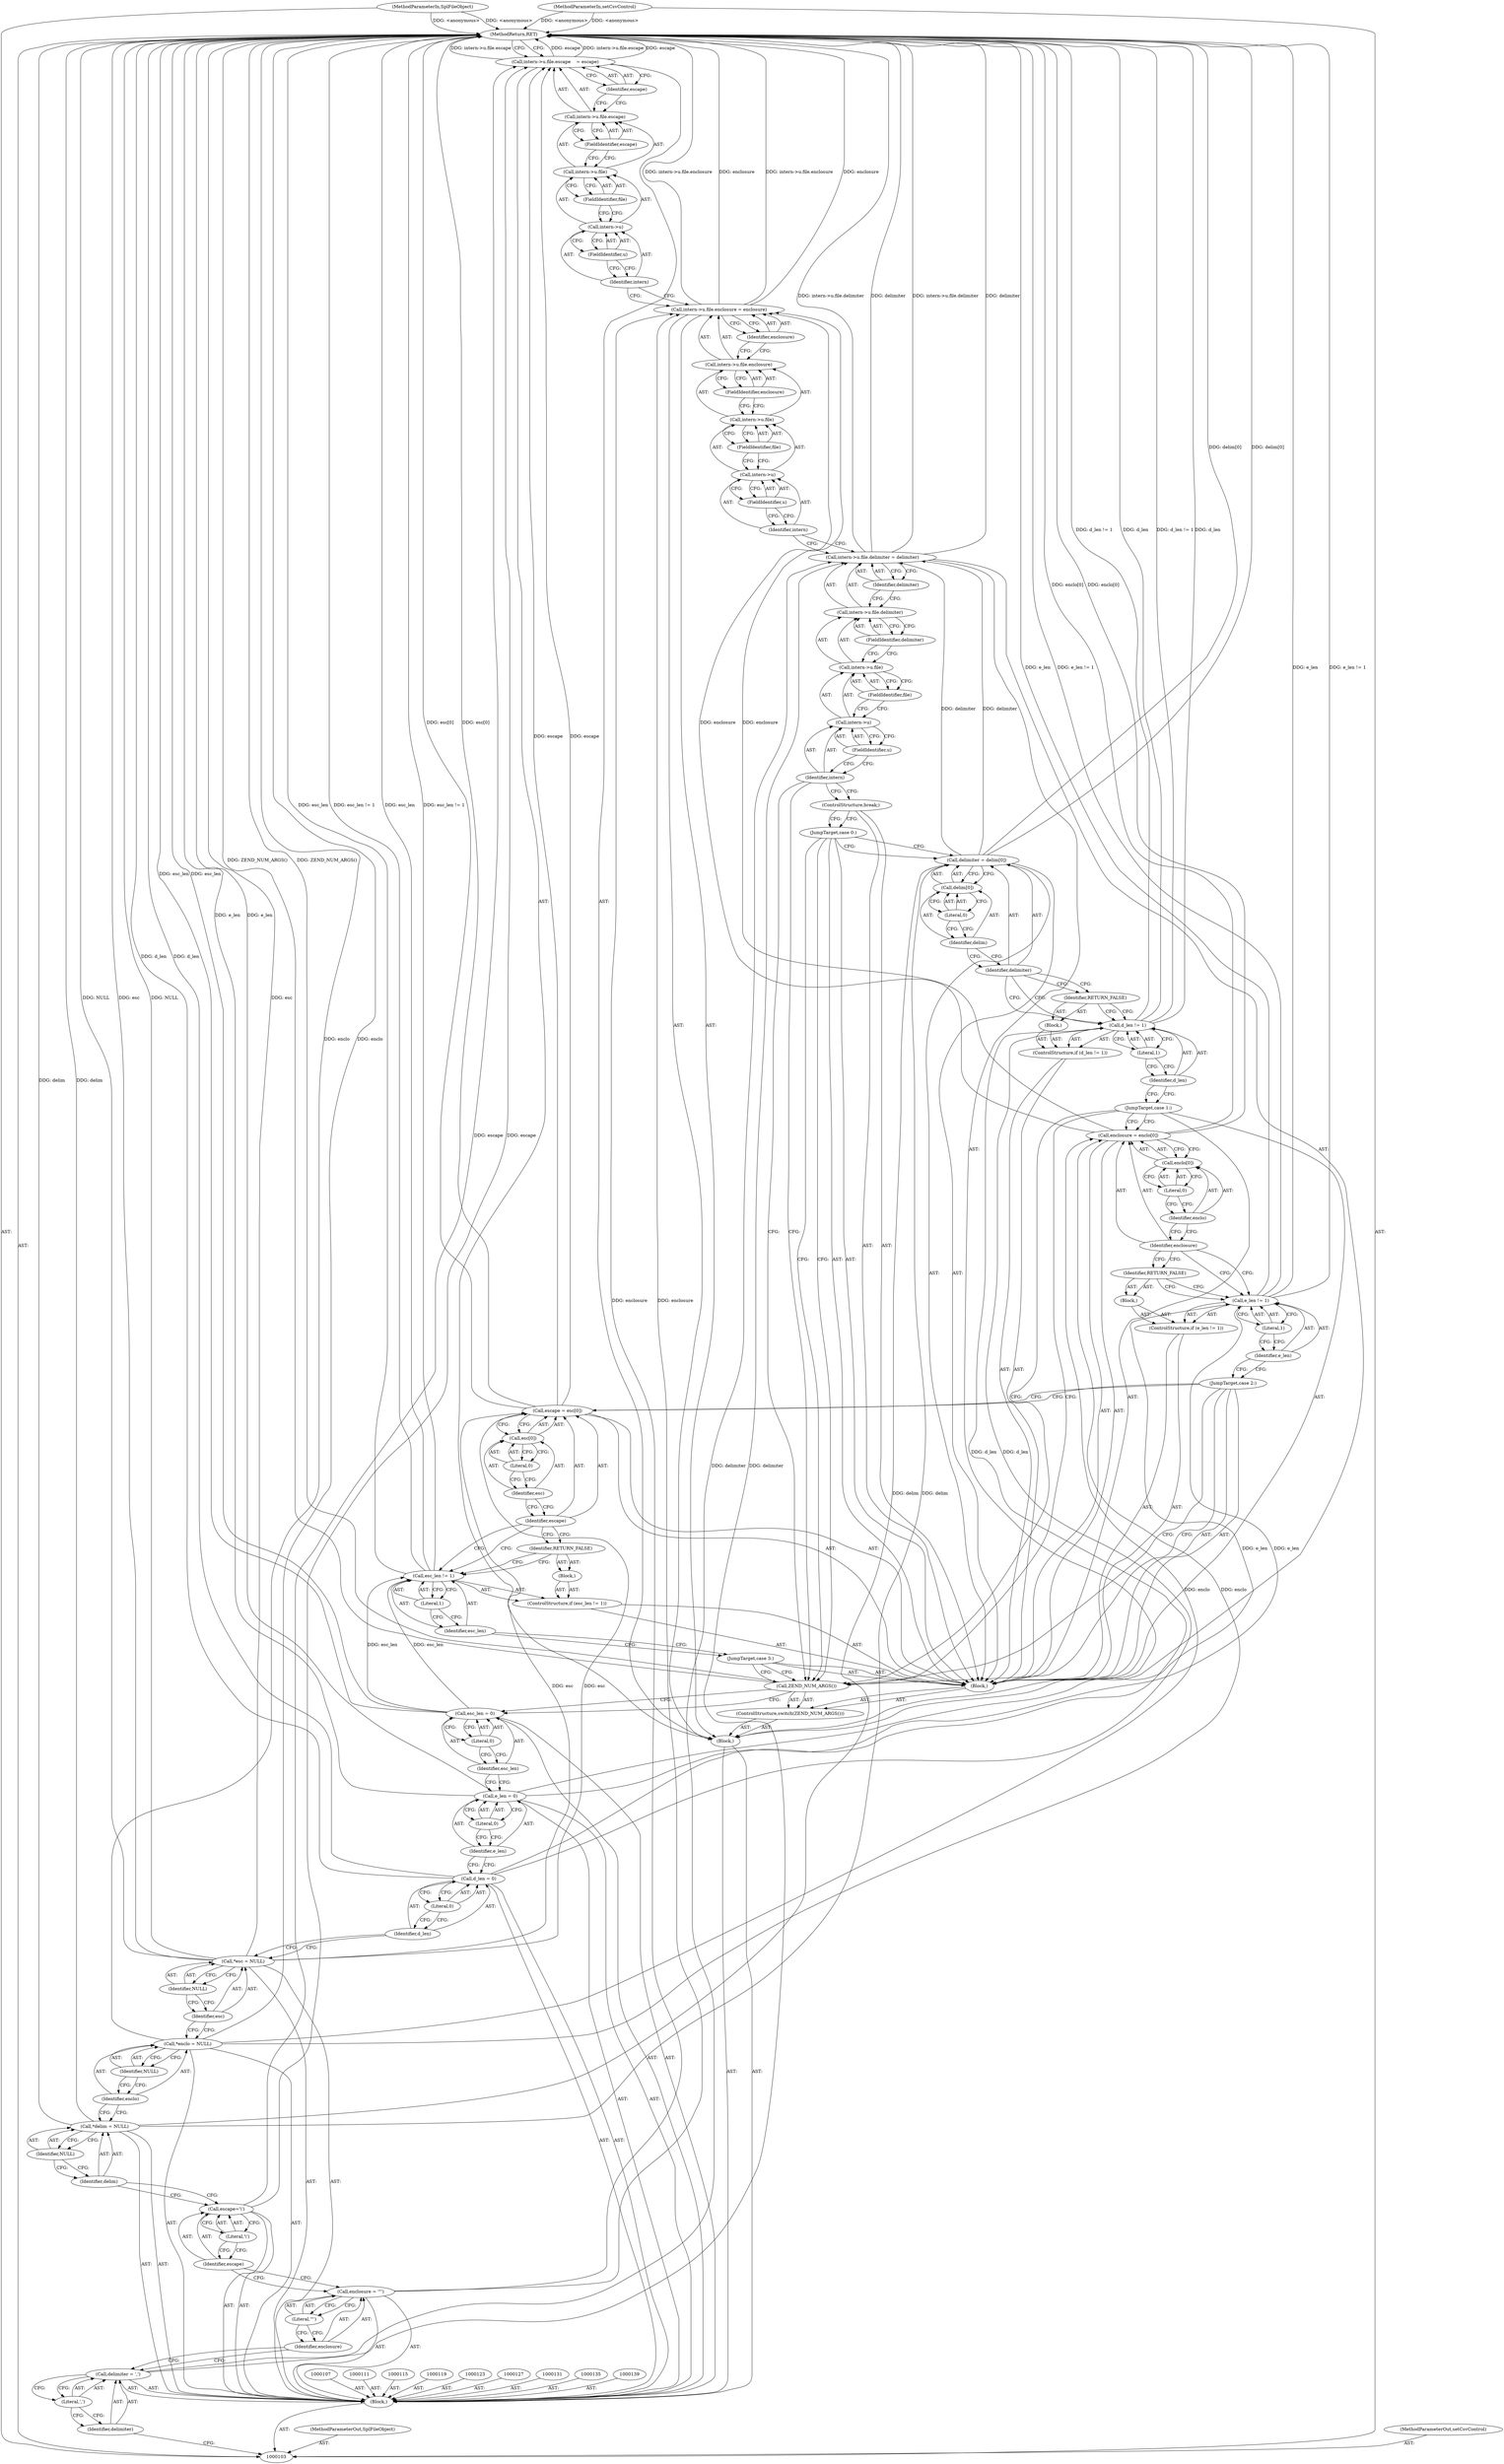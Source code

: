 digraph "0_php-src_7245bff300d3fa8bacbef7897ff080a6f1c23eba?w=1_36" {
"1000212" [label="(MethodReturn,RET)"];
"1000104" [label="(MethodParameterIn,SplFileObject)"];
"1000249" [label="(MethodParameterOut,SplFileObject)"];
"1000105" [label="(MethodParameterIn,setCsvControl)"];
"1000250" [label="(MethodParameterOut,setCsvControl)"];
"1000146" [label="(Block,)"];
"1000147" [label="(JumpTarget,case 3:)"];
"1000151" [label="(Literal,1)"];
"1000152" [label="(Block,)"];
"1000148" [label="(ControlStructure,if (esc_len != 1))"];
"1000149" [label="(Call,esc_len != 1)"];
"1000150" [label="(Identifier,esc_len)"];
"1000153" [label="(Identifier,RETURN_FALSE)"];
"1000156" [label="(Call,esc[0])"];
"1000157" [label="(Identifier,esc)"];
"1000158" [label="(Literal,0)"];
"1000154" [label="(Call,escape = esc[0])"];
"1000155" [label="(Identifier,escape)"];
"1000159" [label="(JumpTarget,case 2:)"];
"1000163" [label="(Literal,1)"];
"1000164" [label="(Block,)"];
"1000160" [label="(ControlStructure,if (e_len != 1))"];
"1000161" [label="(Call,e_len != 1)"];
"1000162" [label="(Identifier,e_len)"];
"1000106" [label="(Block,)"];
"1000165" [label="(Identifier,RETURN_FALSE)"];
"1000168" [label="(Call,enclo[0])"];
"1000169" [label="(Identifier,enclo)"];
"1000170" [label="(Literal,0)"];
"1000166" [label="(Call,enclosure = enclo[0])"];
"1000167" [label="(Identifier,enclosure)"];
"1000171" [label="(JumpTarget,case 1:)"];
"1000175" [label="(Literal,1)"];
"1000176" [label="(Block,)"];
"1000172" [label="(ControlStructure,if (d_len != 1))"];
"1000173" [label="(Call,d_len != 1)"];
"1000174" [label="(Identifier,d_len)"];
"1000177" [label="(Identifier,RETURN_FALSE)"];
"1000180" [label="(Call,delim[0])"];
"1000181" [label="(Identifier,delim)"];
"1000182" [label="(Literal,0)"];
"1000178" [label="(Call,delimiter = delim[0])"];
"1000179" [label="(Identifier,delimiter)"];
"1000183" [label="(JumpTarget,case 0:)"];
"1000184" [label="(ControlStructure,break;)"];
"1000190" [label="(FieldIdentifier,u)"];
"1000191" [label="(FieldIdentifier,file)"];
"1000192" [label="(FieldIdentifier,delimiter)"];
"1000185" [label="(Call,intern->u.file.delimiter = delimiter)"];
"1000186" [label="(Call,intern->u.file.delimiter)"];
"1000187" [label="(Call,intern->u.file)"];
"1000188" [label="(Call,intern->u)"];
"1000189" [label="(Identifier,intern)"];
"1000193" [label="(Identifier,delimiter)"];
"1000199" [label="(FieldIdentifier,u)"];
"1000200" [label="(FieldIdentifier,file)"];
"1000201" [label="(FieldIdentifier,enclosure)"];
"1000194" [label="(Call,intern->u.file.enclosure = enclosure)"];
"1000195" [label="(Call,intern->u.file.enclosure)"];
"1000196" [label="(Call,intern->u.file)"];
"1000197" [label="(Call,intern->u)"];
"1000198" [label="(Identifier,intern)"];
"1000202" [label="(Identifier,enclosure)"];
"1000208" [label="(FieldIdentifier,u)"];
"1000209" [label="(FieldIdentifier,file)"];
"1000210" [label="(FieldIdentifier,escape)"];
"1000203" [label="(Call,intern->u.file.escape    = escape)"];
"1000204" [label="(Call,intern->u.file.escape)"];
"1000205" [label="(Call,intern->u.file)"];
"1000206" [label="(Call,intern->u)"];
"1000207" [label="(Identifier,intern)"];
"1000211" [label="(Identifier,escape)"];
"1000110" [label="(Literal,',')"];
"1000112" [label="(Call,enclosure = '\"')"];
"1000113" [label="(Identifier,enclosure)"];
"1000114" [label="(Literal,'\"')"];
"1000116" [label="(Call,escape='\\')"];
"1000117" [label="(Identifier,escape)"];
"1000118" [label="(Literal,'\\')"];
"1000108" [label="(Call,delimiter = ',')"];
"1000109" [label="(Identifier,delimiter)"];
"1000122" [label="(Identifier,NULL)"];
"1000124" [label="(Call,*enclo = NULL)"];
"1000125" [label="(Identifier,enclo)"];
"1000126" [label="(Identifier,NULL)"];
"1000128" [label="(Call,*esc = NULL)"];
"1000129" [label="(Identifier,esc)"];
"1000130" [label="(Identifier,NULL)"];
"1000120" [label="(Call,*delim = NULL)"];
"1000121" [label="(Identifier,delim)"];
"1000134" [label="(Literal,0)"];
"1000136" [label="(Call,e_len = 0)"];
"1000137" [label="(Identifier,e_len)"];
"1000138" [label="(Literal,0)"];
"1000140" [label="(Call,esc_len = 0)"];
"1000141" [label="(Identifier,esc_len)"];
"1000142" [label="(Literal,0)"];
"1000132" [label="(Call,d_len = 0)"];
"1000133" [label="(Identifier,d_len)"];
"1000143" [label="(Block,)"];
"1000145" [label="(Call,ZEND_NUM_ARGS())"];
"1000144" [label="(ControlStructure,switch(ZEND_NUM_ARGS()))"];
"1000212" -> "1000103"  [label="AST: "];
"1000212" -> "1000203"  [label="CFG: "];
"1000104" -> "1000212"  [label="DDG: <anonymous>"];
"1000105" -> "1000212"  [label="DDG: <anonymous>"];
"1000128" -> "1000212"  [label="DDG: esc"];
"1000128" -> "1000212"  [label="DDG: NULL"];
"1000149" -> "1000212"  [label="DDG: esc_len != 1"];
"1000149" -> "1000212"  [label="DDG: esc_len"];
"1000161" -> "1000212"  [label="DDG: e_len"];
"1000161" -> "1000212"  [label="DDG: e_len != 1"];
"1000166" -> "1000212"  [label="DDG: enclo[0]"];
"1000185" -> "1000212"  [label="DDG: intern->u.file.delimiter"];
"1000185" -> "1000212"  [label="DDG: delimiter"];
"1000124" -> "1000212"  [label="DDG: enclo"];
"1000140" -> "1000212"  [label="DDG: esc_len"];
"1000194" -> "1000212"  [label="DDG: intern->u.file.enclosure"];
"1000194" -> "1000212"  [label="DDG: enclosure"];
"1000120" -> "1000212"  [label="DDG: delim"];
"1000178" -> "1000212"  [label="DDG: delim[0]"];
"1000132" -> "1000212"  [label="DDG: d_len"];
"1000203" -> "1000212"  [label="DDG: escape"];
"1000203" -> "1000212"  [label="DDG: intern->u.file.escape"];
"1000173" -> "1000212"  [label="DDG: d_len != 1"];
"1000173" -> "1000212"  [label="DDG: d_len"];
"1000145" -> "1000212"  [label="DDG: ZEND_NUM_ARGS()"];
"1000154" -> "1000212"  [label="DDG: esc[0]"];
"1000136" -> "1000212"  [label="DDG: e_len"];
"1000104" -> "1000103"  [label="AST: "];
"1000104" -> "1000212"  [label="DDG: <anonymous>"];
"1000249" -> "1000103"  [label="AST: "];
"1000105" -> "1000103"  [label="AST: "];
"1000105" -> "1000212"  [label="DDG: <anonymous>"];
"1000250" -> "1000103"  [label="AST: "];
"1000146" -> "1000144"  [label="AST: "];
"1000147" -> "1000146"  [label="AST: "];
"1000148" -> "1000146"  [label="AST: "];
"1000154" -> "1000146"  [label="AST: "];
"1000159" -> "1000146"  [label="AST: "];
"1000160" -> "1000146"  [label="AST: "];
"1000166" -> "1000146"  [label="AST: "];
"1000171" -> "1000146"  [label="AST: "];
"1000172" -> "1000146"  [label="AST: "];
"1000178" -> "1000146"  [label="AST: "];
"1000183" -> "1000146"  [label="AST: "];
"1000184" -> "1000146"  [label="AST: "];
"1000147" -> "1000146"  [label="AST: "];
"1000147" -> "1000145"  [label="CFG: "];
"1000150" -> "1000147"  [label="CFG: "];
"1000151" -> "1000149"  [label="AST: "];
"1000151" -> "1000150"  [label="CFG: "];
"1000149" -> "1000151"  [label="CFG: "];
"1000152" -> "1000148"  [label="AST: "];
"1000153" -> "1000152"  [label="AST: "];
"1000148" -> "1000146"  [label="AST: "];
"1000149" -> "1000148"  [label="AST: "];
"1000152" -> "1000148"  [label="AST: "];
"1000149" -> "1000148"  [label="AST: "];
"1000149" -> "1000151"  [label="CFG: "];
"1000150" -> "1000149"  [label="AST: "];
"1000151" -> "1000149"  [label="AST: "];
"1000153" -> "1000149"  [label="CFG: "];
"1000155" -> "1000149"  [label="CFG: "];
"1000149" -> "1000212"  [label="DDG: esc_len != 1"];
"1000149" -> "1000212"  [label="DDG: esc_len"];
"1000140" -> "1000149"  [label="DDG: esc_len"];
"1000150" -> "1000149"  [label="AST: "];
"1000150" -> "1000147"  [label="CFG: "];
"1000151" -> "1000150"  [label="CFG: "];
"1000153" -> "1000152"  [label="AST: "];
"1000153" -> "1000149"  [label="CFG: "];
"1000155" -> "1000153"  [label="CFG: "];
"1000156" -> "1000154"  [label="AST: "];
"1000156" -> "1000158"  [label="CFG: "];
"1000157" -> "1000156"  [label="AST: "];
"1000158" -> "1000156"  [label="AST: "];
"1000154" -> "1000156"  [label="CFG: "];
"1000157" -> "1000156"  [label="AST: "];
"1000157" -> "1000155"  [label="CFG: "];
"1000158" -> "1000157"  [label="CFG: "];
"1000158" -> "1000156"  [label="AST: "];
"1000158" -> "1000157"  [label="CFG: "];
"1000156" -> "1000158"  [label="CFG: "];
"1000154" -> "1000146"  [label="AST: "];
"1000154" -> "1000156"  [label="CFG: "];
"1000155" -> "1000154"  [label="AST: "];
"1000156" -> "1000154"  [label="AST: "];
"1000159" -> "1000154"  [label="CFG: "];
"1000154" -> "1000212"  [label="DDG: esc[0]"];
"1000128" -> "1000154"  [label="DDG: esc"];
"1000154" -> "1000203"  [label="DDG: escape"];
"1000155" -> "1000154"  [label="AST: "];
"1000155" -> "1000153"  [label="CFG: "];
"1000155" -> "1000149"  [label="CFG: "];
"1000157" -> "1000155"  [label="CFG: "];
"1000159" -> "1000146"  [label="AST: "];
"1000159" -> "1000145"  [label="CFG: "];
"1000159" -> "1000154"  [label="CFG: "];
"1000162" -> "1000159"  [label="CFG: "];
"1000163" -> "1000161"  [label="AST: "];
"1000163" -> "1000162"  [label="CFG: "];
"1000161" -> "1000163"  [label="CFG: "];
"1000164" -> "1000160"  [label="AST: "];
"1000165" -> "1000164"  [label="AST: "];
"1000160" -> "1000146"  [label="AST: "];
"1000161" -> "1000160"  [label="AST: "];
"1000164" -> "1000160"  [label="AST: "];
"1000161" -> "1000160"  [label="AST: "];
"1000161" -> "1000163"  [label="CFG: "];
"1000162" -> "1000161"  [label="AST: "];
"1000163" -> "1000161"  [label="AST: "];
"1000165" -> "1000161"  [label="CFG: "];
"1000167" -> "1000161"  [label="CFG: "];
"1000161" -> "1000212"  [label="DDG: e_len"];
"1000161" -> "1000212"  [label="DDG: e_len != 1"];
"1000136" -> "1000161"  [label="DDG: e_len"];
"1000162" -> "1000161"  [label="AST: "];
"1000162" -> "1000159"  [label="CFG: "];
"1000163" -> "1000162"  [label="CFG: "];
"1000106" -> "1000103"  [label="AST: "];
"1000107" -> "1000106"  [label="AST: "];
"1000108" -> "1000106"  [label="AST: "];
"1000111" -> "1000106"  [label="AST: "];
"1000112" -> "1000106"  [label="AST: "];
"1000115" -> "1000106"  [label="AST: "];
"1000116" -> "1000106"  [label="AST: "];
"1000119" -> "1000106"  [label="AST: "];
"1000120" -> "1000106"  [label="AST: "];
"1000123" -> "1000106"  [label="AST: "];
"1000124" -> "1000106"  [label="AST: "];
"1000127" -> "1000106"  [label="AST: "];
"1000128" -> "1000106"  [label="AST: "];
"1000131" -> "1000106"  [label="AST: "];
"1000132" -> "1000106"  [label="AST: "];
"1000135" -> "1000106"  [label="AST: "];
"1000136" -> "1000106"  [label="AST: "];
"1000139" -> "1000106"  [label="AST: "];
"1000140" -> "1000106"  [label="AST: "];
"1000143" -> "1000106"  [label="AST: "];
"1000165" -> "1000164"  [label="AST: "];
"1000165" -> "1000161"  [label="CFG: "];
"1000167" -> "1000165"  [label="CFG: "];
"1000168" -> "1000166"  [label="AST: "];
"1000168" -> "1000170"  [label="CFG: "];
"1000169" -> "1000168"  [label="AST: "];
"1000170" -> "1000168"  [label="AST: "];
"1000166" -> "1000168"  [label="CFG: "];
"1000169" -> "1000168"  [label="AST: "];
"1000169" -> "1000167"  [label="CFG: "];
"1000170" -> "1000169"  [label="CFG: "];
"1000170" -> "1000168"  [label="AST: "];
"1000170" -> "1000169"  [label="CFG: "];
"1000168" -> "1000170"  [label="CFG: "];
"1000166" -> "1000146"  [label="AST: "];
"1000166" -> "1000168"  [label="CFG: "];
"1000167" -> "1000166"  [label="AST: "];
"1000168" -> "1000166"  [label="AST: "];
"1000171" -> "1000166"  [label="CFG: "];
"1000166" -> "1000212"  [label="DDG: enclo[0]"];
"1000124" -> "1000166"  [label="DDG: enclo"];
"1000166" -> "1000194"  [label="DDG: enclosure"];
"1000167" -> "1000166"  [label="AST: "];
"1000167" -> "1000165"  [label="CFG: "];
"1000167" -> "1000161"  [label="CFG: "];
"1000169" -> "1000167"  [label="CFG: "];
"1000171" -> "1000146"  [label="AST: "];
"1000171" -> "1000145"  [label="CFG: "];
"1000171" -> "1000166"  [label="CFG: "];
"1000174" -> "1000171"  [label="CFG: "];
"1000175" -> "1000173"  [label="AST: "];
"1000175" -> "1000174"  [label="CFG: "];
"1000173" -> "1000175"  [label="CFG: "];
"1000176" -> "1000172"  [label="AST: "];
"1000177" -> "1000176"  [label="AST: "];
"1000172" -> "1000146"  [label="AST: "];
"1000173" -> "1000172"  [label="AST: "];
"1000176" -> "1000172"  [label="AST: "];
"1000173" -> "1000172"  [label="AST: "];
"1000173" -> "1000175"  [label="CFG: "];
"1000174" -> "1000173"  [label="AST: "];
"1000175" -> "1000173"  [label="AST: "];
"1000177" -> "1000173"  [label="CFG: "];
"1000179" -> "1000173"  [label="CFG: "];
"1000173" -> "1000212"  [label="DDG: d_len != 1"];
"1000173" -> "1000212"  [label="DDG: d_len"];
"1000132" -> "1000173"  [label="DDG: d_len"];
"1000174" -> "1000173"  [label="AST: "];
"1000174" -> "1000171"  [label="CFG: "];
"1000175" -> "1000174"  [label="CFG: "];
"1000177" -> "1000176"  [label="AST: "];
"1000177" -> "1000173"  [label="CFG: "];
"1000179" -> "1000177"  [label="CFG: "];
"1000180" -> "1000178"  [label="AST: "];
"1000180" -> "1000182"  [label="CFG: "];
"1000181" -> "1000180"  [label="AST: "];
"1000182" -> "1000180"  [label="AST: "];
"1000178" -> "1000180"  [label="CFG: "];
"1000181" -> "1000180"  [label="AST: "];
"1000181" -> "1000179"  [label="CFG: "];
"1000182" -> "1000181"  [label="CFG: "];
"1000182" -> "1000180"  [label="AST: "];
"1000182" -> "1000181"  [label="CFG: "];
"1000180" -> "1000182"  [label="CFG: "];
"1000178" -> "1000146"  [label="AST: "];
"1000178" -> "1000180"  [label="CFG: "];
"1000179" -> "1000178"  [label="AST: "];
"1000180" -> "1000178"  [label="AST: "];
"1000183" -> "1000178"  [label="CFG: "];
"1000178" -> "1000212"  [label="DDG: delim[0]"];
"1000120" -> "1000178"  [label="DDG: delim"];
"1000178" -> "1000185"  [label="DDG: delimiter"];
"1000179" -> "1000178"  [label="AST: "];
"1000179" -> "1000177"  [label="CFG: "];
"1000179" -> "1000173"  [label="CFG: "];
"1000181" -> "1000179"  [label="CFG: "];
"1000183" -> "1000146"  [label="AST: "];
"1000183" -> "1000145"  [label="CFG: "];
"1000183" -> "1000178"  [label="CFG: "];
"1000184" -> "1000183"  [label="CFG: "];
"1000184" -> "1000146"  [label="AST: "];
"1000184" -> "1000183"  [label="CFG: "];
"1000189" -> "1000184"  [label="CFG: "];
"1000190" -> "1000188"  [label="AST: "];
"1000190" -> "1000189"  [label="CFG: "];
"1000188" -> "1000190"  [label="CFG: "];
"1000191" -> "1000187"  [label="AST: "];
"1000191" -> "1000188"  [label="CFG: "];
"1000187" -> "1000191"  [label="CFG: "];
"1000192" -> "1000186"  [label="AST: "];
"1000192" -> "1000187"  [label="CFG: "];
"1000186" -> "1000192"  [label="CFG: "];
"1000185" -> "1000143"  [label="AST: "];
"1000185" -> "1000193"  [label="CFG: "];
"1000186" -> "1000185"  [label="AST: "];
"1000193" -> "1000185"  [label="AST: "];
"1000198" -> "1000185"  [label="CFG: "];
"1000185" -> "1000212"  [label="DDG: intern->u.file.delimiter"];
"1000185" -> "1000212"  [label="DDG: delimiter"];
"1000178" -> "1000185"  [label="DDG: delimiter"];
"1000108" -> "1000185"  [label="DDG: delimiter"];
"1000186" -> "1000185"  [label="AST: "];
"1000186" -> "1000192"  [label="CFG: "];
"1000187" -> "1000186"  [label="AST: "];
"1000192" -> "1000186"  [label="AST: "];
"1000193" -> "1000186"  [label="CFG: "];
"1000187" -> "1000186"  [label="AST: "];
"1000187" -> "1000191"  [label="CFG: "];
"1000188" -> "1000187"  [label="AST: "];
"1000191" -> "1000187"  [label="AST: "];
"1000192" -> "1000187"  [label="CFG: "];
"1000188" -> "1000187"  [label="AST: "];
"1000188" -> "1000190"  [label="CFG: "];
"1000189" -> "1000188"  [label="AST: "];
"1000190" -> "1000188"  [label="AST: "];
"1000191" -> "1000188"  [label="CFG: "];
"1000189" -> "1000188"  [label="AST: "];
"1000189" -> "1000145"  [label="CFG: "];
"1000189" -> "1000184"  [label="CFG: "];
"1000190" -> "1000189"  [label="CFG: "];
"1000193" -> "1000185"  [label="AST: "];
"1000193" -> "1000186"  [label="CFG: "];
"1000185" -> "1000193"  [label="CFG: "];
"1000199" -> "1000197"  [label="AST: "];
"1000199" -> "1000198"  [label="CFG: "];
"1000197" -> "1000199"  [label="CFG: "];
"1000200" -> "1000196"  [label="AST: "];
"1000200" -> "1000197"  [label="CFG: "];
"1000196" -> "1000200"  [label="CFG: "];
"1000201" -> "1000195"  [label="AST: "];
"1000201" -> "1000196"  [label="CFG: "];
"1000195" -> "1000201"  [label="CFG: "];
"1000194" -> "1000143"  [label="AST: "];
"1000194" -> "1000202"  [label="CFG: "];
"1000195" -> "1000194"  [label="AST: "];
"1000202" -> "1000194"  [label="AST: "];
"1000207" -> "1000194"  [label="CFG: "];
"1000194" -> "1000212"  [label="DDG: intern->u.file.enclosure"];
"1000194" -> "1000212"  [label="DDG: enclosure"];
"1000166" -> "1000194"  [label="DDG: enclosure"];
"1000112" -> "1000194"  [label="DDG: enclosure"];
"1000195" -> "1000194"  [label="AST: "];
"1000195" -> "1000201"  [label="CFG: "];
"1000196" -> "1000195"  [label="AST: "];
"1000201" -> "1000195"  [label="AST: "];
"1000202" -> "1000195"  [label="CFG: "];
"1000196" -> "1000195"  [label="AST: "];
"1000196" -> "1000200"  [label="CFG: "];
"1000197" -> "1000196"  [label="AST: "];
"1000200" -> "1000196"  [label="AST: "];
"1000201" -> "1000196"  [label="CFG: "];
"1000197" -> "1000196"  [label="AST: "];
"1000197" -> "1000199"  [label="CFG: "];
"1000198" -> "1000197"  [label="AST: "];
"1000199" -> "1000197"  [label="AST: "];
"1000200" -> "1000197"  [label="CFG: "];
"1000198" -> "1000197"  [label="AST: "];
"1000198" -> "1000185"  [label="CFG: "];
"1000199" -> "1000198"  [label="CFG: "];
"1000202" -> "1000194"  [label="AST: "];
"1000202" -> "1000195"  [label="CFG: "];
"1000194" -> "1000202"  [label="CFG: "];
"1000208" -> "1000206"  [label="AST: "];
"1000208" -> "1000207"  [label="CFG: "];
"1000206" -> "1000208"  [label="CFG: "];
"1000209" -> "1000205"  [label="AST: "];
"1000209" -> "1000206"  [label="CFG: "];
"1000205" -> "1000209"  [label="CFG: "];
"1000210" -> "1000204"  [label="AST: "];
"1000210" -> "1000205"  [label="CFG: "];
"1000204" -> "1000210"  [label="CFG: "];
"1000203" -> "1000143"  [label="AST: "];
"1000203" -> "1000211"  [label="CFG: "];
"1000204" -> "1000203"  [label="AST: "];
"1000211" -> "1000203"  [label="AST: "];
"1000212" -> "1000203"  [label="CFG: "];
"1000203" -> "1000212"  [label="DDG: escape"];
"1000203" -> "1000212"  [label="DDG: intern->u.file.escape"];
"1000116" -> "1000203"  [label="DDG: escape"];
"1000154" -> "1000203"  [label="DDG: escape"];
"1000204" -> "1000203"  [label="AST: "];
"1000204" -> "1000210"  [label="CFG: "];
"1000205" -> "1000204"  [label="AST: "];
"1000210" -> "1000204"  [label="AST: "];
"1000211" -> "1000204"  [label="CFG: "];
"1000205" -> "1000204"  [label="AST: "];
"1000205" -> "1000209"  [label="CFG: "];
"1000206" -> "1000205"  [label="AST: "];
"1000209" -> "1000205"  [label="AST: "];
"1000210" -> "1000205"  [label="CFG: "];
"1000206" -> "1000205"  [label="AST: "];
"1000206" -> "1000208"  [label="CFG: "];
"1000207" -> "1000206"  [label="AST: "];
"1000208" -> "1000206"  [label="AST: "];
"1000209" -> "1000206"  [label="CFG: "];
"1000207" -> "1000206"  [label="AST: "];
"1000207" -> "1000194"  [label="CFG: "];
"1000208" -> "1000207"  [label="CFG: "];
"1000211" -> "1000203"  [label="AST: "];
"1000211" -> "1000204"  [label="CFG: "];
"1000203" -> "1000211"  [label="CFG: "];
"1000110" -> "1000108"  [label="AST: "];
"1000110" -> "1000109"  [label="CFG: "];
"1000108" -> "1000110"  [label="CFG: "];
"1000112" -> "1000106"  [label="AST: "];
"1000112" -> "1000114"  [label="CFG: "];
"1000113" -> "1000112"  [label="AST: "];
"1000114" -> "1000112"  [label="AST: "];
"1000117" -> "1000112"  [label="CFG: "];
"1000112" -> "1000194"  [label="DDG: enclosure"];
"1000113" -> "1000112"  [label="AST: "];
"1000113" -> "1000108"  [label="CFG: "];
"1000114" -> "1000113"  [label="CFG: "];
"1000114" -> "1000112"  [label="AST: "];
"1000114" -> "1000113"  [label="CFG: "];
"1000112" -> "1000114"  [label="CFG: "];
"1000116" -> "1000106"  [label="AST: "];
"1000116" -> "1000118"  [label="CFG: "];
"1000117" -> "1000116"  [label="AST: "];
"1000118" -> "1000116"  [label="AST: "];
"1000121" -> "1000116"  [label="CFG: "];
"1000116" -> "1000203"  [label="DDG: escape"];
"1000117" -> "1000116"  [label="AST: "];
"1000117" -> "1000112"  [label="CFG: "];
"1000118" -> "1000117"  [label="CFG: "];
"1000118" -> "1000116"  [label="AST: "];
"1000118" -> "1000117"  [label="CFG: "];
"1000116" -> "1000118"  [label="CFG: "];
"1000108" -> "1000106"  [label="AST: "];
"1000108" -> "1000110"  [label="CFG: "];
"1000109" -> "1000108"  [label="AST: "];
"1000110" -> "1000108"  [label="AST: "];
"1000113" -> "1000108"  [label="CFG: "];
"1000108" -> "1000185"  [label="DDG: delimiter"];
"1000109" -> "1000108"  [label="AST: "];
"1000109" -> "1000103"  [label="CFG: "];
"1000110" -> "1000109"  [label="CFG: "];
"1000122" -> "1000120"  [label="AST: "];
"1000122" -> "1000121"  [label="CFG: "];
"1000120" -> "1000122"  [label="CFG: "];
"1000124" -> "1000106"  [label="AST: "];
"1000124" -> "1000126"  [label="CFG: "];
"1000125" -> "1000124"  [label="AST: "];
"1000126" -> "1000124"  [label="AST: "];
"1000129" -> "1000124"  [label="CFG: "];
"1000124" -> "1000212"  [label="DDG: enclo"];
"1000124" -> "1000166"  [label="DDG: enclo"];
"1000125" -> "1000124"  [label="AST: "];
"1000125" -> "1000120"  [label="CFG: "];
"1000126" -> "1000125"  [label="CFG: "];
"1000126" -> "1000124"  [label="AST: "];
"1000126" -> "1000125"  [label="CFG: "];
"1000124" -> "1000126"  [label="CFG: "];
"1000128" -> "1000106"  [label="AST: "];
"1000128" -> "1000130"  [label="CFG: "];
"1000129" -> "1000128"  [label="AST: "];
"1000130" -> "1000128"  [label="AST: "];
"1000133" -> "1000128"  [label="CFG: "];
"1000128" -> "1000212"  [label="DDG: esc"];
"1000128" -> "1000212"  [label="DDG: NULL"];
"1000128" -> "1000154"  [label="DDG: esc"];
"1000129" -> "1000128"  [label="AST: "];
"1000129" -> "1000124"  [label="CFG: "];
"1000130" -> "1000129"  [label="CFG: "];
"1000130" -> "1000128"  [label="AST: "];
"1000130" -> "1000129"  [label="CFG: "];
"1000128" -> "1000130"  [label="CFG: "];
"1000120" -> "1000106"  [label="AST: "];
"1000120" -> "1000122"  [label="CFG: "];
"1000121" -> "1000120"  [label="AST: "];
"1000122" -> "1000120"  [label="AST: "];
"1000125" -> "1000120"  [label="CFG: "];
"1000120" -> "1000212"  [label="DDG: delim"];
"1000120" -> "1000178"  [label="DDG: delim"];
"1000121" -> "1000120"  [label="AST: "];
"1000121" -> "1000116"  [label="CFG: "];
"1000122" -> "1000121"  [label="CFG: "];
"1000134" -> "1000132"  [label="AST: "];
"1000134" -> "1000133"  [label="CFG: "];
"1000132" -> "1000134"  [label="CFG: "];
"1000136" -> "1000106"  [label="AST: "];
"1000136" -> "1000138"  [label="CFG: "];
"1000137" -> "1000136"  [label="AST: "];
"1000138" -> "1000136"  [label="AST: "];
"1000141" -> "1000136"  [label="CFG: "];
"1000136" -> "1000212"  [label="DDG: e_len"];
"1000136" -> "1000161"  [label="DDG: e_len"];
"1000137" -> "1000136"  [label="AST: "];
"1000137" -> "1000132"  [label="CFG: "];
"1000138" -> "1000137"  [label="CFG: "];
"1000138" -> "1000136"  [label="AST: "];
"1000138" -> "1000137"  [label="CFG: "];
"1000136" -> "1000138"  [label="CFG: "];
"1000140" -> "1000106"  [label="AST: "];
"1000140" -> "1000142"  [label="CFG: "];
"1000141" -> "1000140"  [label="AST: "];
"1000142" -> "1000140"  [label="AST: "];
"1000145" -> "1000140"  [label="CFG: "];
"1000140" -> "1000212"  [label="DDG: esc_len"];
"1000140" -> "1000149"  [label="DDG: esc_len"];
"1000141" -> "1000140"  [label="AST: "];
"1000141" -> "1000136"  [label="CFG: "];
"1000142" -> "1000141"  [label="CFG: "];
"1000142" -> "1000140"  [label="AST: "];
"1000142" -> "1000141"  [label="CFG: "];
"1000140" -> "1000142"  [label="CFG: "];
"1000132" -> "1000106"  [label="AST: "];
"1000132" -> "1000134"  [label="CFG: "];
"1000133" -> "1000132"  [label="AST: "];
"1000134" -> "1000132"  [label="AST: "];
"1000137" -> "1000132"  [label="CFG: "];
"1000132" -> "1000212"  [label="DDG: d_len"];
"1000132" -> "1000173"  [label="DDG: d_len"];
"1000133" -> "1000132"  [label="AST: "];
"1000133" -> "1000128"  [label="CFG: "];
"1000134" -> "1000133"  [label="CFG: "];
"1000143" -> "1000106"  [label="AST: "];
"1000144" -> "1000143"  [label="AST: "];
"1000185" -> "1000143"  [label="AST: "];
"1000194" -> "1000143"  [label="AST: "];
"1000203" -> "1000143"  [label="AST: "];
"1000145" -> "1000144"  [label="AST: "];
"1000145" -> "1000140"  [label="CFG: "];
"1000147" -> "1000145"  [label="CFG: "];
"1000159" -> "1000145"  [label="CFG: "];
"1000171" -> "1000145"  [label="CFG: "];
"1000183" -> "1000145"  [label="CFG: "];
"1000189" -> "1000145"  [label="CFG: "];
"1000145" -> "1000212"  [label="DDG: ZEND_NUM_ARGS()"];
"1000144" -> "1000143"  [label="AST: "];
"1000145" -> "1000144"  [label="AST: "];
"1000146" -> "1000144"  [label="AST: "];
}
